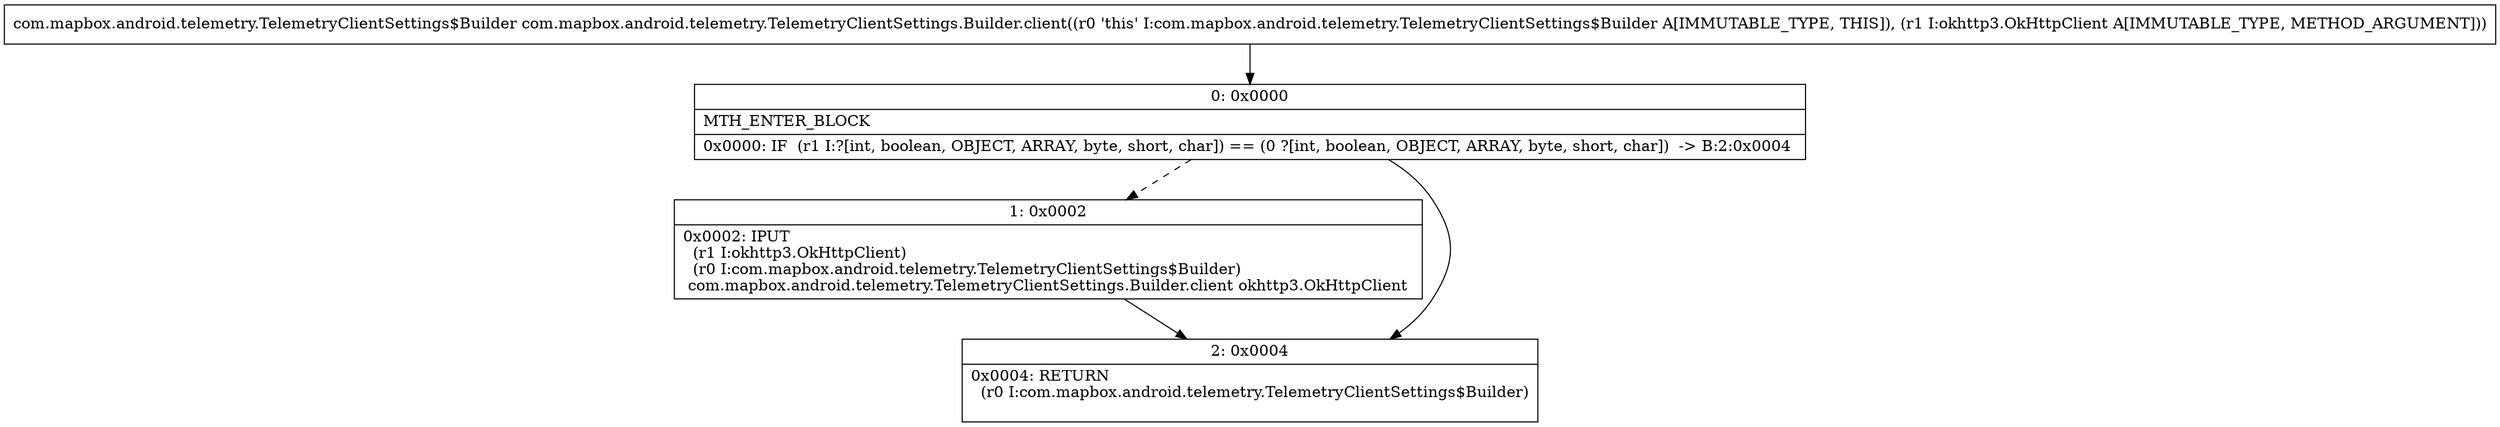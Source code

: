 digraph "CFG forcom.mapbox.android.telemetry.TelemetryClientSettings.Builder.client(Lokhttp3\/OkHttpClient;)Lcom\/mapbox\/android\/telemetry\/TelemetryClientSettings$Builder;" {
Node_0 [shape=record,label="{0\:\ 0x0000|MTH_ENTER_BLOCK\l|0x0000: IF  (r1 I:?[int, boolean, OBJECT, ARRAY, byte, short, char]) == (0 ?[int, boolean, OBJECT, ARRAY, byte, short, char])  \-\> B:2:0x0004 \l}"];
Node_1 [shape=record,label="{1\:\ 0x0002|0x0002: IPUT  \l  (r1 I:okhttp3.OkHttpClient)\l  (r0 I:com.mapbox.android.telemetry.TelemetryClientSettings$Builder)\l com.mapbox.android.telemetry.TelemetryClientSettings.Builder.client okhttp3.OkHttpClient \l}"];
Node_2 [shape=record,label="{2\:\ 0x0004|0x0004: RETURN  \l  (r0 I:com.mapbox.android.telemetry.TelemetryClientSettings$Builder)\l \l}"];
MethodNode[shape=record,label="{com.mapbox.android.telemetry.TelemetryClientSettings$Builder com.mapbox.android.telemetry.TelemetryClientSettings.Builder.client((r0 'this' I:com.mapbox.android.telemetry.TelemetryClientSettings$Builder A[IMMUTABLE_TYPE, THIS]), (r1 I:okhttp3.OkHttpClient A[IMMUTABLE_TYPE, METHOD_ARGUMENT])) }"];
MethodNode -> Node_0;
Node_0 -> Node_1[style=dashed];
Node_0 -> Node_2;
Node_1 -> Node_2;
}

